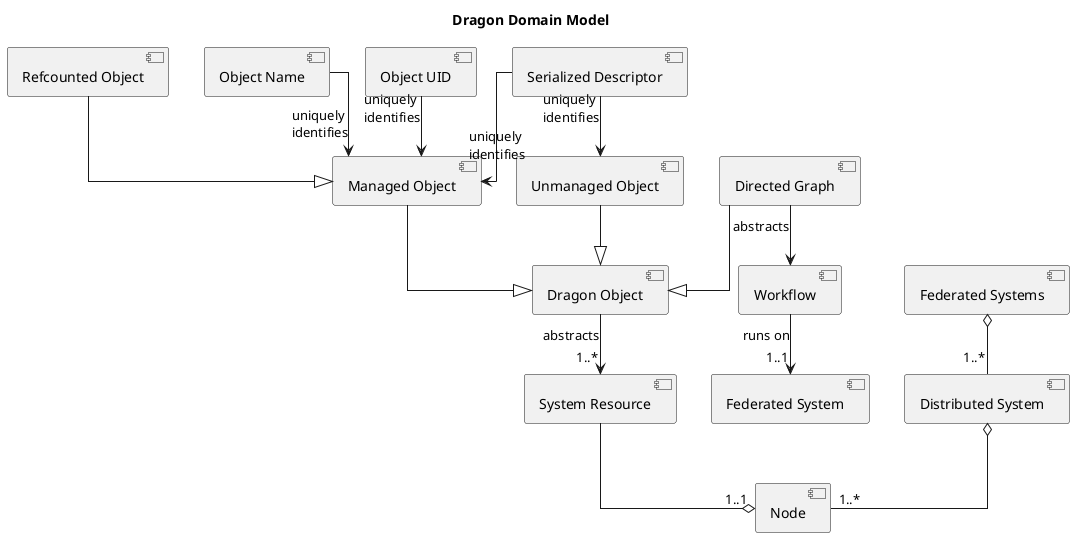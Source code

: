 @startuml

title "Dragon Domain Model"

skinparam componentStyle uml2
skinparam shadowing false
skinparam monochrome true

skinparam linetype ortho
' skinparam linetype polyline
' skinparam nodesep 30
' skinparam ranksep 40

[Distributed System] o-- "1..*" [Node]
[Federated Systems] o-- "1..*" [Distributed System]
[System Resource] --o " 1..1" [Node]
[Dragon Object] --> "1..*" [System Resource] : abstracts

[Managed Object] --|> [Dragon Object]
[Unmanaged Object] --|> [Dragon Object]
[Refcounted Object] --|> [Managed Object]

[Object Name] --> [Managed Object] : uniquely \nidentifies
[Object UID] --> [Managed Object] : uniquely \nidentifies
[Serialized Descriptor] --> [Managed Object] : uniquely \nidentifies
[Serialized Descriptor] --> [Unmanaged Object] : uniquely \nidentifies
[Directed Graph] --> [Workflow] : abstracts
[Directed Graph] --|> [Dragon Object]
[Workflow] --> "1..1" [Federated System] : runs on

'in case we want to hide components
hide $hidden
@enduml